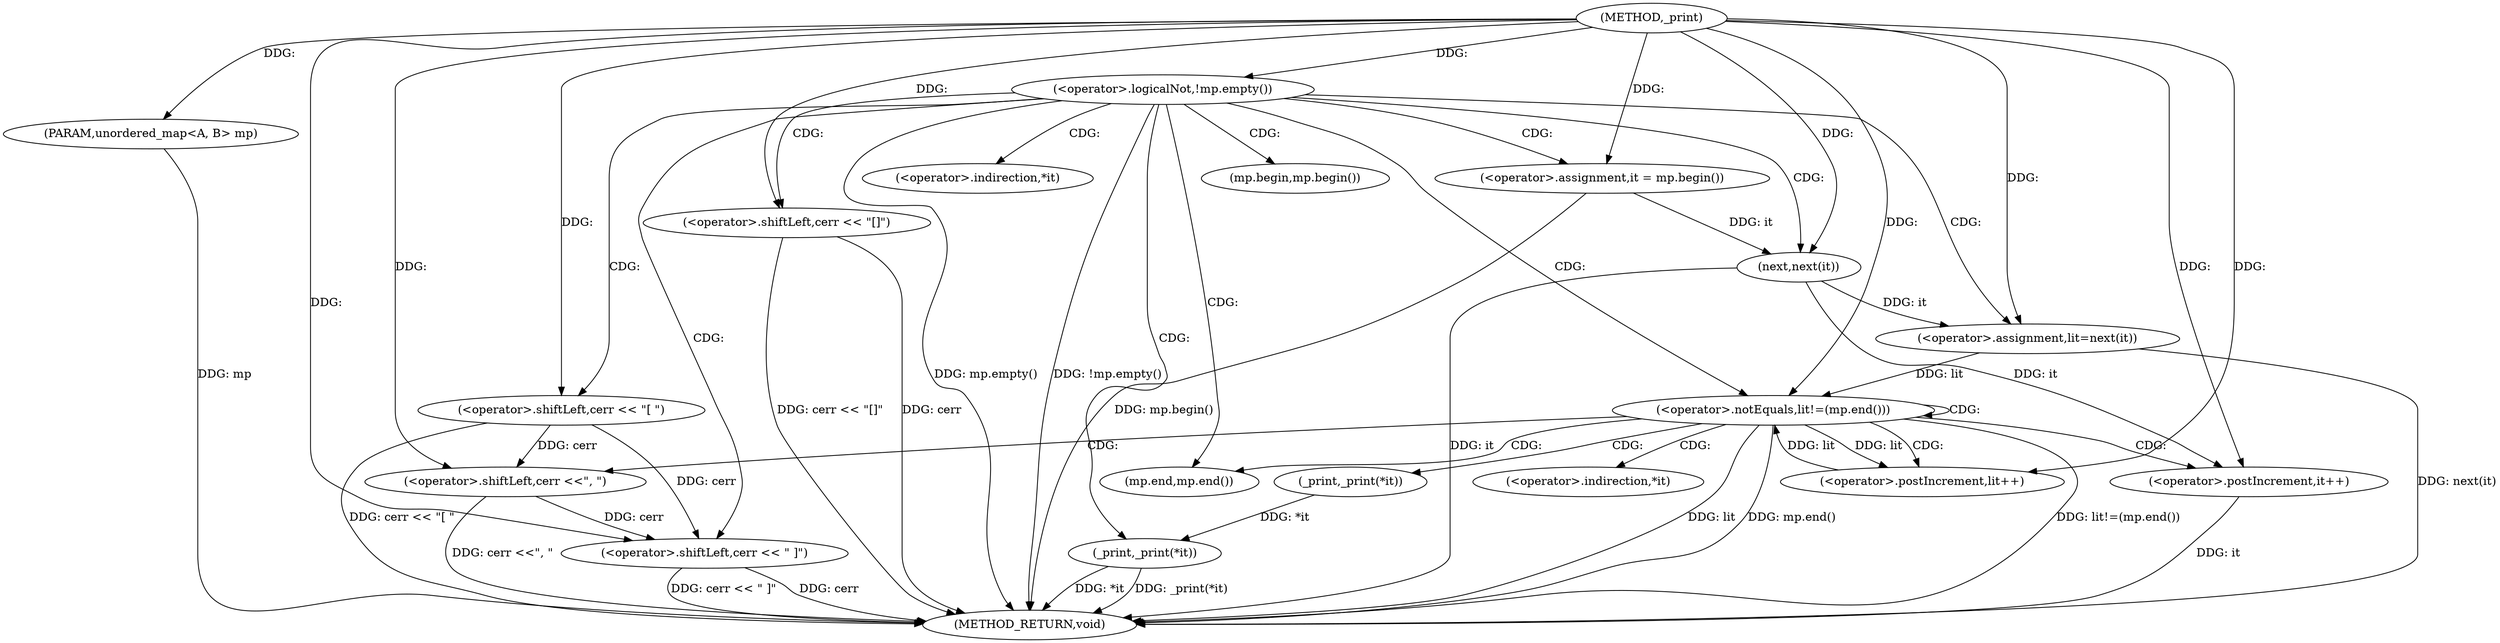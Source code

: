 digraph "_print" {  
"1000593" [label = "(METHOD,_print)" ]
"1000639" [label = "(METHOD_RETURN,void)" ]
"1000594" [label = "(PARAM,unordered_map<A, B> mp)" ]
"1000597" [label = "(<operator>.logicalNot,!mp.empty())" ]
"1000600" [label = "(<operator>.shiftLeft,cerr << \"[ \")" ]
"1000604" [label = "(<operator>.assignment,it = mp.begin())" ]
"1000628" [label = "(_print,_print(*it))" ]
"1000631" [label = "(<operator>.shiftLeft,cerr << \" ]\")" ]
"1000609" [label = "(<operator>.assignment,lit=next(it))" ]
"1000613" [label = "(<operator>.notEquals,lit!=(mp.end()))" ]
"1000636" [label = "(<operator>.shiftLeft,cerr << \"[]\")" ]
"1000617" [label = "(<operator>.postIncrement,it++)" ]
"1000619" [label = "(<operator>.postIncrement,lit++)" ]
"1000622" [label = "(_print,_print(*it))" ]
"1000625" [label = "(<operator>.shiftLeft,cerr <<\", \")" ]
"1000611" [label = "(next,next(it))" ]
"1000606" [label = "(mp.begin,mp.begin())" ]
"1000629" [label = "(<operator>.indirection,*it)" ]
"1000615" [label = "(mp.end,mp.end())" ]
"1000623" [label = "(<operator>.indirection,*it)" ]
  "1000594" -> "1000639"  [ label = "DDG: mp"] 
  "1000597" -> "1000639"  [ label = "DDG: mp.empty()"] 
  "1000597" -> "1000639"  [ label = "DDG: !mp.empty()"] 
  "1000636" -> "1000639"  [ label = "DDG: cerr"] 
  "1000636" -> "1000639"  [ label = "DDG: cerr << \"[]\""] 
  "1000600" -> "1000639"  [ label = "DDG: cerr << \"[ \""] 
  "1000604" -> "1000639"  [ label = "DDG: mp.begin()"] 
  "1000611" -> "1000639"  [ label = "DDG: it"] 
  "1000609" -> "1000639"  [ label = "DDG: next(it)"] 
  "1000613" -> "1000639"  [ label = "DDG: lit"] 
  "1000613" -> "1000639"  [ label = "DDG: mp.end()"] 
  "1000613" -> "1000639"  [ label = "DDG: lit!=(mp.end())"] 
  "1000628" -> "1000639"  [ label = "DDG: *it"] 
  "1000628" -> "1000639"  [ label = "DDG: _print(*it)"] 
  "1000631" -> "1000639"  [ label = "DDG: cerr"] 
  "1000631" -> "1000639"  [ label = "DDG: cerr << \" ]\""] 
  "1000625" -> "1000639"  [ label = "DDG: cerr <<\", \""] 
  "1000617" -> "1000639"  [ label = "DDG: it"] 
  "1000593" -> "1000594"  [ label = "DDG: "] 
  "1000593" -> "1000597"  [ label = "DDG: "] 
  "1000593" -> "1000604"  [ label = "DDG: "] 
  "1000593" -> "1000600"  [ label = "DDG: "] 
  "1000611" -> "1000609"  [ label = "DDG: it"] 
  "1000622" -> "1000628"  [ label = "DDG: *it"] 
  "1000600" -> "1000631"  [ label = "DDG: cerr"] 
  "1000625" -> "1000631"  [ label = "DDG: cerr"] 
  "1000593" -> "1000631"  [ label = "DDG: "] 
  "1000593" -> "1000609"  [ label = "DDG: "] 
  "1000609" -> "1000613"  [ label = "DDG: lit"] 
  "1000619" -> "1000613"  [ label = "DDG: lit"] 
  "1000593" -> "1000613"  [ label = "DDG: "] 
  "1000593" -> "1000636"  [ label = "DDG: "] 
  "1000604" -> "1000611"  [ label = "DDG: it"] 
  "1000593" -> "1000611"  [ label = "DDG: "] 
  "1000611" -> "1000617"  [ label = "DDG: it"] 
  "1000593" -> "1000617"  [ label = "DDG: "] 
  "1000613" -> "1000619"  [ label = "DDG: lit"] 
  "1000593" -> "1000619"  [ label = "DDG: "] 
  "1000600" -> "1000625"  [ label = "DDG: cerr"] 
  "1000593" -> "1000625"  [ label = "DDG: "] 
  "1000597" -> "1000600"  [ label = "CDG: "] 
  "1000597" -> "1000609"  [ label = "CDG: "] 
  "1000597" -> "1000629"  [ label = "CDG: "] 
  "1000597" -> "1000613"  [ label = "CDG: "] 
  "1000597" -> "1000628"  [ label = "CDG: "] 
  "1000597" -> "1000631"  [ label = "CDG: "] 
  "1000597" -> "1000611"  [ label = "CDG: "] 
  "1000597" -> "1000604"  [ label = "CDG: "] 
  "1000597" -> "1000606"  [ label = "CDG: "] 
  "1000597" -> "1000615"  [ label = "CDG: "] 
  "1000597" -> "1000636"  [ label = "CDG: "] 
  "1000613" -> "1000619"  [ label = "CDG: "] 
  "1000613" -> "1000625"  [ label = "CDG: "] 
  "1000613" -> "1000613"  [ label = "CDG: "] 
  "1000613" -> "1000617"  [ label = "CDG: "] 
  "1000613" -> "1000623"  [ label = "CDG: "] 
  "1000613" -> "1000615"  [ label = "CDG: "] 
  "1000613" -> "1000622"  [ label = "CDG: "] 
}
